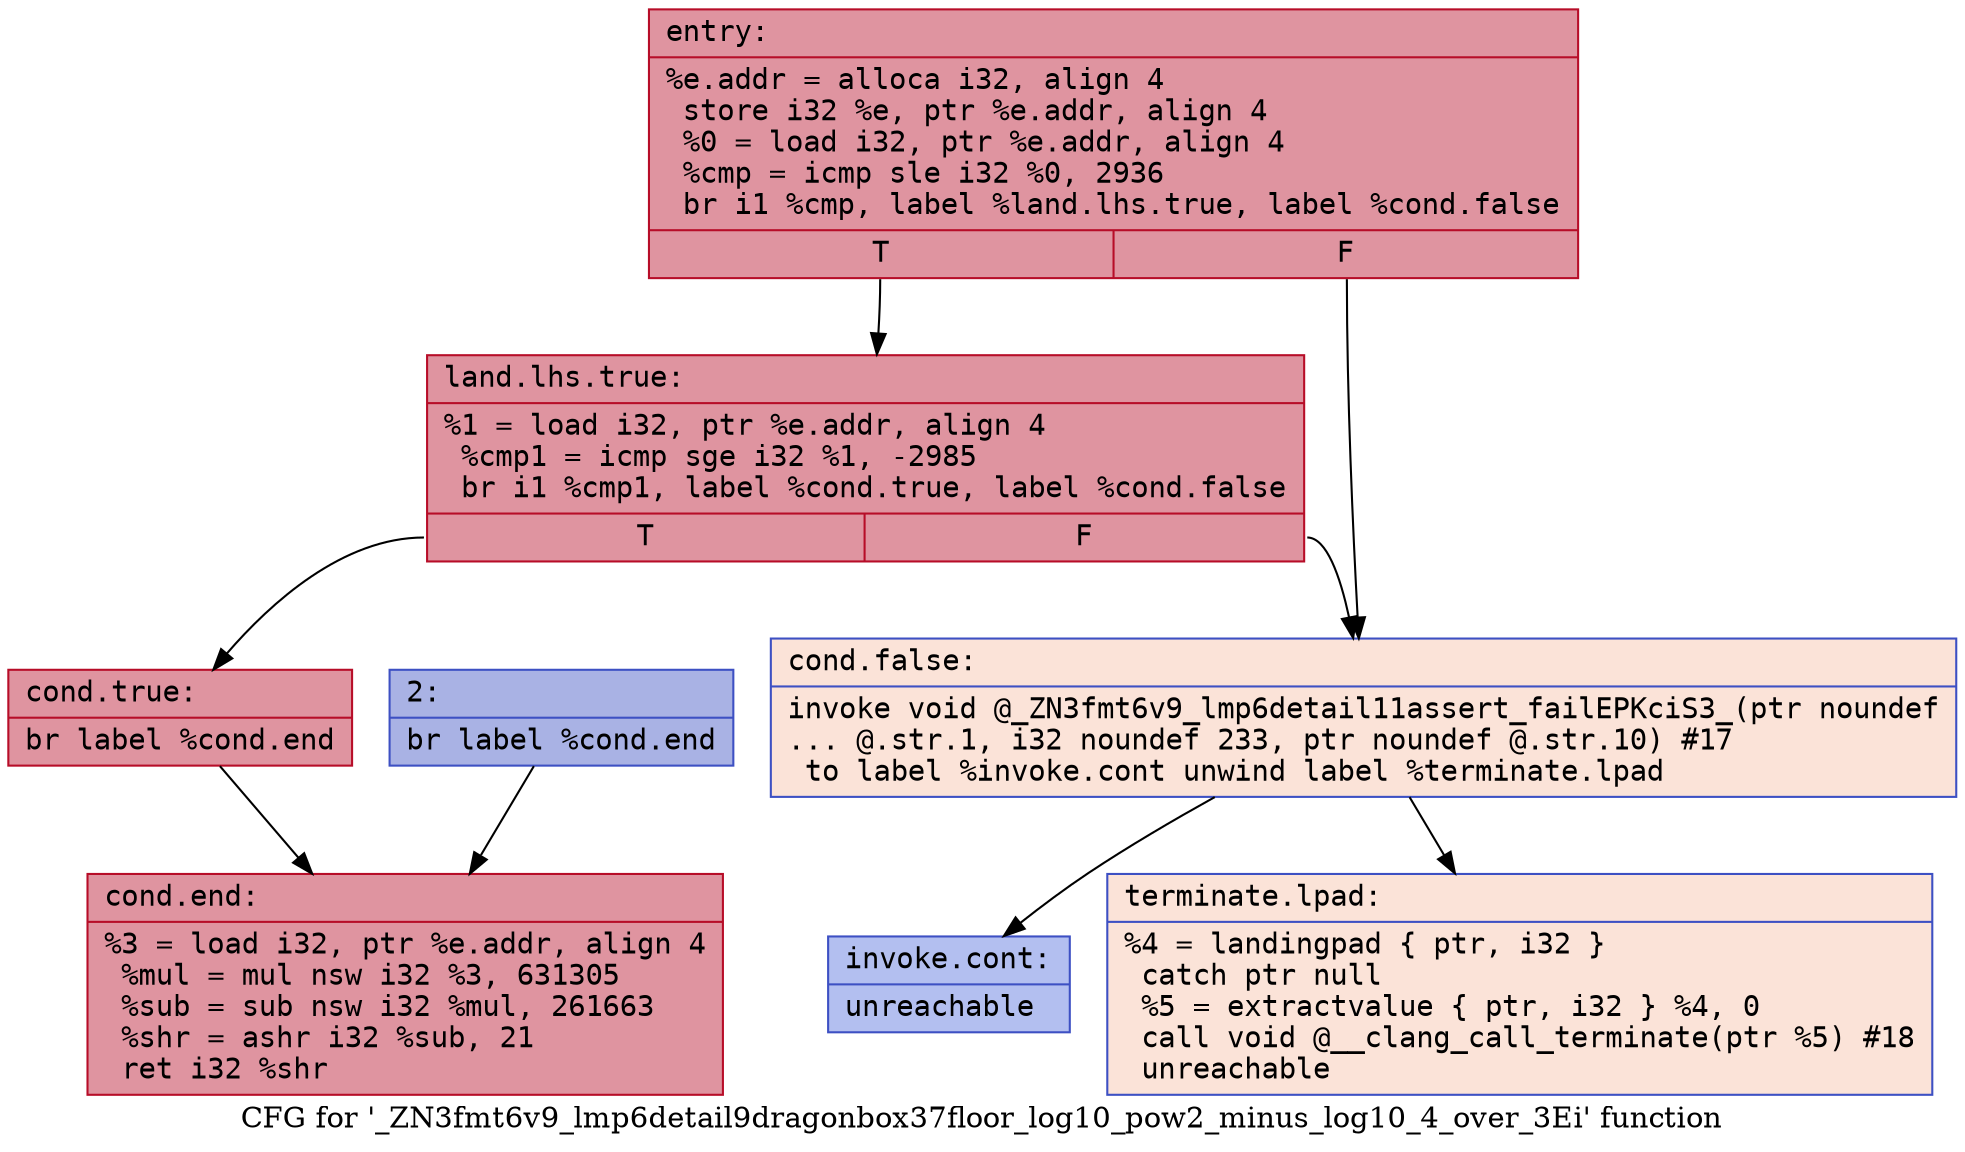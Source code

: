 digraph "CFG for '_ZN3fmt6v9_lmp6detail9dragonbox37floor_log10_pow2_minus_log10_4_over_3Ei' function" {
	label="CFG for '_ZN3fmt6v9_lmp6detail9dragonbox37floor_log10_pow2_minus_log10_4_over_3Ei' function";

	Node0x55fec373dbf0 [shape=record,color="#b70d28ff", style=filled, fillcolor="#b70d2870" fontname="Courier",label="{entry:\l|  %e.addr = alloca i32, align 4\l  store i32 %e, ptr %e.addr, align 4\l  %0 = load i32, ptr %e.addr, align 4\l  %cmp = icmp sle i32 %0, 2936\l  br i1 %cmp, label %land.lhs.true, label %cond.false\l|{<s0>T|<s1>F}}"];
	Node0x55fec373dbf0:s0 -> Node0x55fec373ddc0[tooltip="entry -> land.lhs.true\nProbability 100.00%" ];
	Node0x55fec373dbf0:s1 -> Node0x55fec373de40[tooltip="entry -> cond.false\nProbability 0.00%" ];
	Node0x55fec373ddc0 [shape=record,color="#b70d28ff", style=filled, fillcolor="#b70d2870" fontname="Courier",label="{land.lhs.true:\l|  %1 = load i32, ptr %e.addr, align 4\l  %cmp1 = icmp sge i32 %1, -2985\l  br i1 %cmp1, label %cond.true, label %cond.false\l|{<s0>T|<s1>F}}"];
	Node0x55fec373ddc0:s0 -> Node0x55fec373e050[tooltip="land.lhs.true -> cond.true\nProbability 100.00%" ];
	Node0x55fec373ddc0:s1 -> Node0x55fec373de40[tooltip="land.lhs.true -> cond.false\nProbability 0.00%" ];
	Node0x55fec373e050 [shape=record,color="#b70d28ff", style=filled, fillcolor="#b70d2870" fontname="Courier",label="{cond.true:\l|  br label %cond.end\l}"];
	Node0x55fec373e050 -> Node0x55fec373e180[tooltip="cond.true -> cond.end\nProbability 100.00%" ];
	Node0x55fec373de40 [shape=record,color="#3d50c3ff", style=filled, fillcolor="#f6bfa670" fontname="Courier",label="{cond.false:\l|  invoke void @_ZN3fmt6v9_lmp6detail11assert_failEPKciS3_(ptr noundef\l... @.str.1, i32 noundef 233, ptr noundef @.str.10) #17\l          to label %invoke.cont unwind label %terminate.lpad\l}"];
	Node0x55fec373de40 -> Node0x55fec373e2c0[tooltip="cond.false -> invoke.cont\nProbability 0.00%" ];
	Node0x55fec373de40 -> Node0x55fec373e340[tooltip="cond.false -> terminate.lpad\nProbability 100.00%" ];
	Node0x55fec373e2c0 [shape=record,color="#3d50c3ff", style=filled, fillcolor="#536edd70" fontname="Courier",label="{invoke.cont:\l|  unreachable\l}"];
	Node0x55fec373e630 [shape=record,color="#3d50c3ff", style=filled, fillcolor="#3d50c370" fontname="Courier",label="{2:\l|  br label %cond.end\l}"];
	Node0x55fec373e630 -> Node0x55fec373e180[tooltip="2 -> cond.end\nProbability 100.00%" ];
	Node0x55fec373e180 [shape=record,color="#b70d28ff", style=filled, fillcolor="#b70d2870" fontname="Courier",label="{cond.end:\l|  %3 = load i32, ptr %e.addr, align 4\l  %mul = mul nsw i32 %3, 631305\l  %sub = sub nsw i32 %mul, 261663\l  %shr = ashr i32 %sub, 21\l  ret i32 %shr\l}"];
	Node0x55fec373e340 [shape=record,color="#3d50c3ff", style=filled, fillcolor="#f6bfa670" fontname="Courier",label="{terminate.lpad:\l|  %4 = landingpad \{ ptr, i32 \}\l          catch ptr null\l  %5 = extractvalue \{ ptr, i32 \} %4, 0\l  call void @__clang_call_terminate(ptr %5) #18\l  unreachable\l}"];
}
